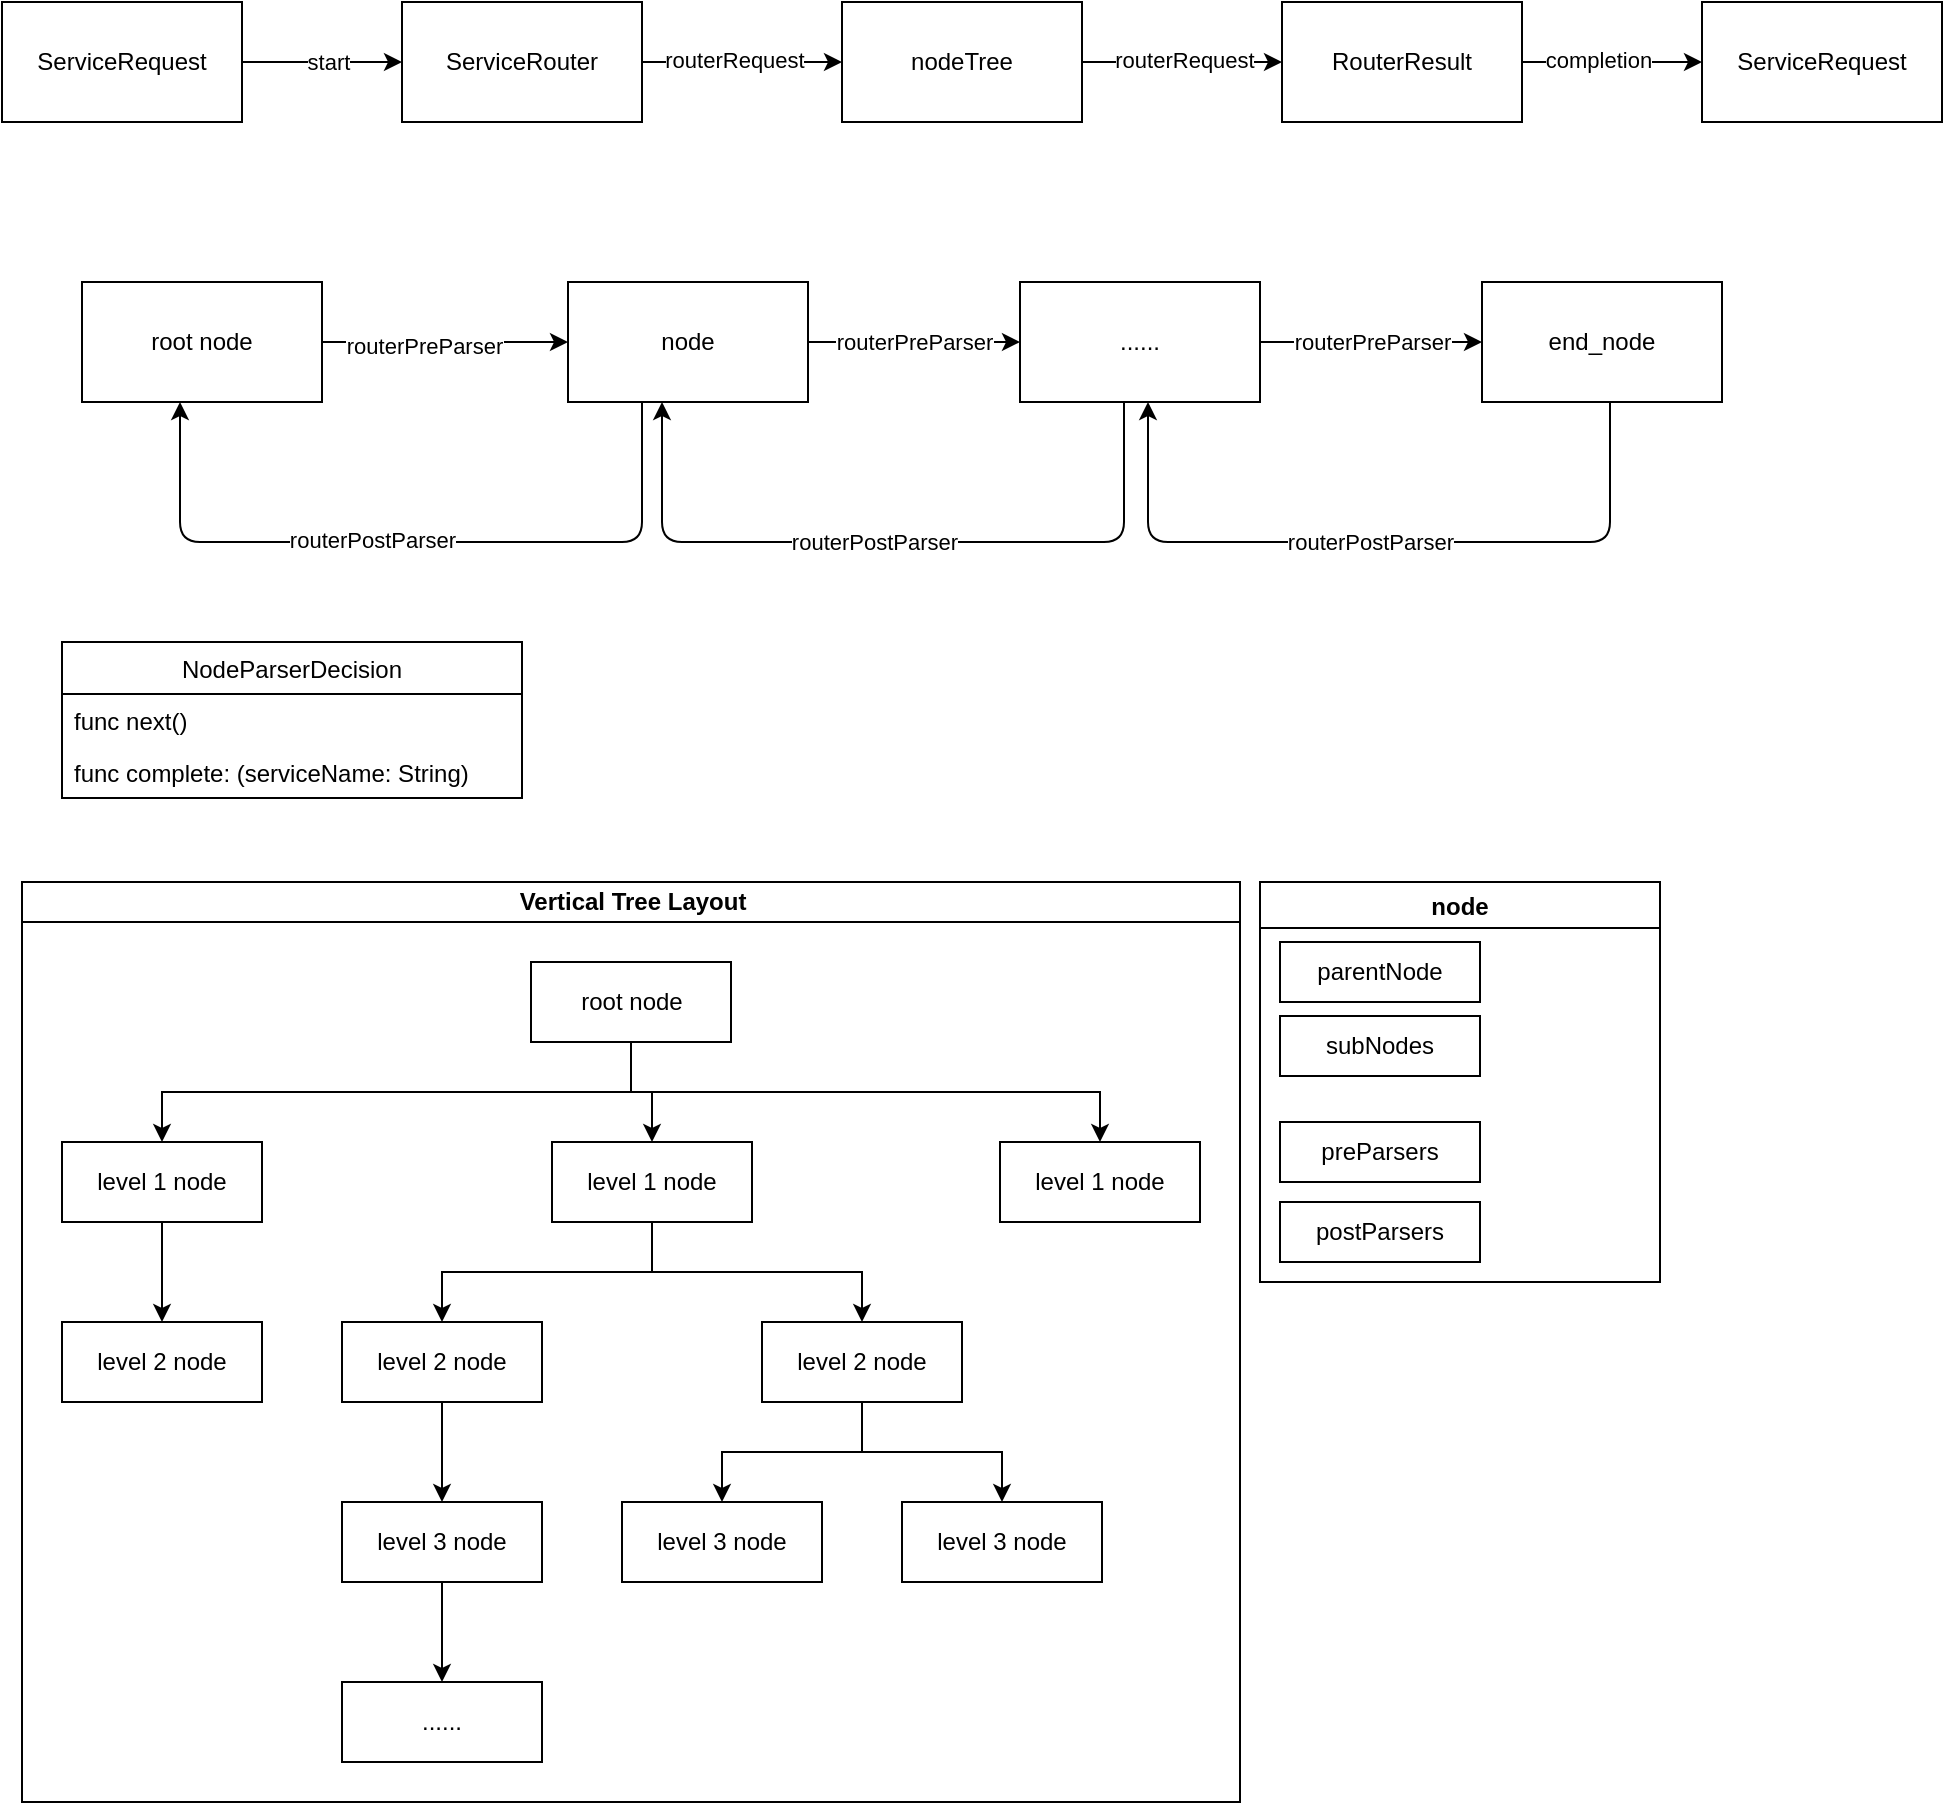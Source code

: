 <mxfile version="14.6.13" type="device"><diagram name="Page-1" id="42789a77-a242-8287-6e28-9cd8cfd52e62"><mxGraphModel dx="1106" dy="727" grid="1" gridSize="10" guides="1" tooltips="1" connect="1" arrows="1" fold="1" page="1" pageScale="1" pageWidth="1654" pageHeight="1169" background="#ffffff" math="0" shadow="0"><root><mxCell id="0"/><mxCell id="1" parent="0"/><mxCell id="EvY69GmajYMV87sN-CE0-36" value="Vertical Tree Layout" style="swimlane;html=1;startSize=20;horizontal=1;childLayout=treeLayout;horizontalTree=0;resizable=0;containerType=tree;" parent="1" vertex="1"><mxGeometry x="190" y="450" width="609" height="460" as="geometry"><mxRectangle x="790" y="110" width="150" height="20" as="alternateBounds"/></mxGeometry></mxCell><mxCell id="EvY69GmajYMV87sN-CE0-37" value="root node" style="whiteSpace=wrap;html=1;" parent="EvY69GmajYMV87sN-CE0-36" vertex="1"><mxGeometry x="254.5" y="40" width="100" height="40" as="geometry"/></mxCell><mxCell id="EvY69GmajYMV87sN-CE0-38" value="level 1 node" style="whiteSpace=wrap;html=1;" parent="EvY69GmajYMV87sN-CE0-36" vertex="1"><mxGeometry x="20" y="130" width="100" height="40" as="geometry"/></mxCell><mxCell id="EvY69GmajYMV87sN-CE0-39" value="" style="edgeStyle=elbowEdgeStyle;elbow=vertical;html=1;rounded=0;" parent="EvY69GmajYMV87sN-CE0-36" source="EvY69GmajYMV87sN-CE0-37" target="EvY69GmajYMV87sN-CE0-38" edge="1"><mxGeometry relative="1" as="geometry"/></mxCell><mxCell id="EvY69GmajYMV87sN-CE0-40" value="level 1 node" style="whiteSpace=wrap;html=1;" parent="EvY69GmajYMV87sN-CE0-36" vertex="1"><mxGeometry x="265" y="130" width="100" height="40" as="geometry"/></mxCell><mxCell id="EvY69GmajYMV87sN-CE0-41" value="" style="edgeStyle=elbowEdgeStyle;elbow=vertical;html=1;rounded=0;" parent="EvY69GmajYMV87sN-CE0-36" source="EvY69GmajYMV87sN-CE0-37" target="EvY69GmajYMV87sN-CE0-40" edge="1"><mxGeometry relative="1" as="geometry"/></mxCell><mxCell id="EvY69GmajYMV87sN-CE0-42" value="" style="edgeStyle=elbowEdgeStyle;elbow=vertical;html=1;rounded=0;" parent="EvY69GmajYMV87sN-CE0-36" source="EvY69GmajYMV87sN-CE0-38" target="EvY69GmajYMV87sN-CE0-43" edge="1"><mxGeometry relative="1" as="geometry"><mxPoint x="517.0" y="190" as="sourcePoint"/></mxGeometry></mxCell><mxCell id="EvY69GmajYMV87sN-CE0-43" value="level 2 node" style="whiteSpace=wrap;html=1;" parent="EvY69GmajYMV87sN-CE0-36" vertex="1"><mxGeometry x="20" y="220" width="100" height="40" as="geometry"/></mxCell><mxCell id="EvY69GmajYMV87sN-CE0-44" value="" style="edgeStyle=elbowEdgeStyle;elbow=vertical;html=1;rounded=0;" parent="EvY69GmajYMV87sN-CE0-36" source="EvY69GmajYMV87sN-CE0-40" target="EvY69GmajYMV87sN-CE0-45" edge="1"><mxGeometry relative="1" as="geometry"><mxPoint x="517.0" y="190" as="sourcePoint"/></mxGeometry></mxCell><mxCell id="EvY69GmajYMV87sN-CE0-45" value="level 2 node" style="whiteSpace=wrap;html=1;" parent="EvY69GmajYMV87sN-CE0-36" vertex="1"><mxGeometry x="160" y="220" width="100" height="40" as="geometry"/></mxCell><mxCell id="EvY69GmajYMV87sN-CE0-46" value="" style="edgeStyle=elbowEdgeStyle;elbow=vertical;html=1;rounded=0;" parent="EvY69GmajYMV87sN-CE0-36" source="EvY69GmajYMV87sN-CE0-37" target="EvY69GmajYMV87sN-CE0-47" edge="1"><mxGeometry relative="1" as="geometry"><mxPoint x="517.0" y="190" as="sourcePoint"/></mxGeometry></mxCell><mxCell id="EvY69GmajYMV87sN-CE0-47" value="level 1 node" style="whiteSpace=wrap;html=1;" parent="EvY69GmajYMV87sN-CE0-36" vertex="1"><mxGeometry x="489" y="130" width="100" height="40" as="geometry"/></mxCell><mxCell id="EvY69GmajYMV87sN-CE0-48" value="" style="edgeStyle=elbowEdgeStyle;elbow=vertical;html=1;rounded=0;" parent="EvY69GmajYMV87sN-CE0-36" source="EvY69GmajYMV87sN-CE0-45" target="EvY69GmajYMV87sN-CE0-49" edge="1"><mxGeometry relative="1" as="geometry"><mxPoint x="657.0" y="280" as="sourcePoint"/></mxGeometry></mxCell><mxCell id="EvY69GmajYMV87sN-CE0-49" value="level 3 node" style="whiteSpace=wrap;html=1;" parent="EvY69GmajYMV87sN-CE0-36" vertex="1"><mxGeometry x="160" y="310" width="100" height="40" as="geometry"/></mxCell><mxCell id="EvY69GmajYMV87sN-CE0-50" value="" style="edgeStyle=elbowEdgeStyle;elbow=vertical;html=1;rounded=0;" parent="EvY69GmajYMV87sN-CE0-36" source="EvY69GmajYMV87sN-CE0-40" target="EvY69GmajYMV87sN-CE0-51" edge="1"><mxGeometry relative="1" as="geometry"><mxPoint x="657.0" y="280" as="sourcePoint"/></mxGeometry></mxCell><mxCell id="EvY69GmajYMV87sN-CE0-51" value="level 2 node" style="whiteSpace=wrap;html=1;" parent="EvY69GmajYMV87sN-CE0-36" vertex="1"><mxGeometry x="370" y="220" width="100" height="40" as="geometry"/></mxCell><mxCell id="EvY69GmajYMV87sN-CE0-52" value="" style="edgeStyle=elbowEdgeStyle;elbow=vertical;html=1;rounded=0;" parent="EvY69GmajYMV87sN-CE0-36" source="EvY69GmajYMV87sN-CE0-49" target="EvY69GmajYMV87sN-CE0-53" edge="1"><mxGeometry relative="1" as="geometry"><mxPoint x="97" y="340" as="sourcePoint"/></mxGeometry></mxCell><mxCell id="EvY69GmajYMV87sN-CE0-53" value="......" style="whiteSpace=wrap;html=1;" parent="EvY69GmajYMV87sN-CE0-36" vertex="1"><mxGeometry x="160" y="400" width="100" height="40" as="geometry"/></mxCell><mxCell id="EvY69GmajYMV87sN-CE0-56" value="" style="edgeStyle=elbowEdgeStyle;elbow=vertical;html=1;rounded=0;" parent="EvY69GmajYMV87sN-CE0-36" source="EvY69GmajYMV87sN-CE0-51" target="EvY69GmajYMV87sN-CE0-57" edge="1"><mxGeometry relative="1" as="geometry"><mxPoint x="167" y="250" as="sourcePoint"/></mxGeometry></mxCell><mxCell id="EvY69GmajYMV87sN-CE0-57" value="level 3 node" style="whiteSpace=wrap;html=1;" parent="EvY69GmajYMV87sN-CE0-36" vertex="1"><mxGeometry x="300" y="310" width="100" height="40" as="geometry"/></mxCell><mxCell id="EvY69GmajYMV87sN-CE0-58" value="" style="edgeStyle=elbowEdgeStyle;elbow=vertical;html=1;rounded=0;" parent="EvY69GmajYMV87sN-CE0-36" source="EvY69GmajYMV87sN-CE0-51" target="EvY69GmajYMV87sN-CE0-59" edge="1"><mxGeometry relative="1" as="geometry"><mxPoint x="237" y="340" as="sourcePoint"/></mxGeometry></mxCell><mxCell id="EvY69GmajYMV87sN-CE0-59" value="level 3 node" style="whiteSpace=wrap;html=1;" parent="EvY69GmajYMV87sN-CE0-36" vertex="1"><mxGeometry x="440" y="310" width="100" height="40" as="geometry"/></mxCell><mxCell id="EvY69GmajYMV87sN-CE0-72" value="node" style="swimlane;" parent="1" vertex="1"><mxGeometry x="809" y="450" width="200" height="200" as="geometry"><mxRectangle x="810" y="560" width="60" height="23" as="alternateBounds"/></mxGeometry></mxCell><mxCell id="EvY69GmajYMV87sN-CE0-77" value="&lt;span&gt;subNodes&lt;/span&gt;" style="whiteSpace=wrap;html=1;" parent="EvY69GmajYMV87sN-CE0-72" vertex="1"><mxGeometry x="10" y="67" width="100" height="30" as="geometry"/></mxCell><mxCell id="EvY69GmajYMV87sN-CE0-78" value="&lt;span&gt;preParsers&lt;/span&gt;" style="whiteSpace=wrap;html=1;" parent="EvY69GmajYMV87sN-CE0-72" vertex="1"><mxGeometry x="10" y="120" width="100" height="30" as="geometry"/></mxCell><mxCell id="EvY69GmajYMV87sN-CE0-79" value="&lt;span&gt;postParsers&lt;/span&gt;" style="whiteSpace=wrap;html=1;" parent="EvY69GmajYMV87sN-CE0-72" vertex="1"><mxGeometry x="10" y="160" width="100" height="30" as="geometry"/></mxCell><mxCell id="EvY69GmajYMV87sN-CE0-76" value="parentNode" style="whiteSpace=wrap;html=1;" parent="EvY69GmajYMV87sN-CE0-72" vertex="1"><mxGeometry x="10" y="30" width="100" height="30" as="geometry"/></mxCell><mxCell id="I1bfeZkibJm51Td9tPxt-39" value="" style="edgeStyle=orthogonalEdgeStyle;rounded=0;orthogonalLoop=1;jettySize=auto;html=1;" parent="1" source="I1bfeZkibJm51Td9tPxt-41" target="I1bfeZkibJm51Td9tPxt-44" edge="1"><mxGeometry relative="1" as="geometry"/></mxCell><mxCell id="I1bfeZkibJm51Td9tPxt-40" value="start" style="edgeLabel;html=1;align=center;verticalAlign=middle;resizable=0;points=[];" parent="I1bfeZkibJm51Td9tPxt-39" vertex="1" connectable="0"><mxGeometry x="0.06" relative="1" as="geometry"><mxPoint as="offset"/></mxGeometry></mxCell><mxCell id="I1bfeZkibJm51Td9tPxt-41" value="ServiceRequest" style="rounded=0;whiteSpace=wrap;html=1;" parent="1" vertex="1"><mxGeometry x="180" y="10" width="120" height="60" as="geometry"/></mxCell><mxCell id="I1bfeZkibJm51Td9tPxt-42" value="" style="edgeStyle=orthogonalEdgeStyle;rounded=0;orthogonalLoop=1;jettySize=auto;html=1;" parent="1" source="I1bfeZkibJm51Td9tPxt-44" target="I1bfeZkibJm51Td9tPxt-47" edge="1"><mxGeometry relative="1" as="geometry"/></mxCell><mxCell id="I1bfeZkibJm51Td9tPxt-43" value="routerRequest" style="edgeLabel;html=1;align=center;verticalAlign=middle;resizable=0;points=[];" parent="I1bfeZkibJm51Td9tPxt-42" vertex="1" connectable="0"><mxGeometry x="-0.08" y="1" relative="1" as="geometry"><mxPoint as="offset"/></mxGeometry></mxCell><mxCell id="I1bfeZkibJm51Td9tPxt-44" value="ServiceRouter" style="rounded=0;whiteSpace=wrap;html=1;" parent="1" vertex="1"><mxGeometry x="380" y="10" width="120" height="60" as="geometry"/></mxCell><mxCell id="I1bfeZkibJm51Td9tPxt-45" value="" style="edgeStyle=orthogonalEdgeStyle;rounded=0;orthogonalLoop=1;jettySize=auto;html=1;" parent="1" source="I1bfeZkibJm51Td9tPxt-47" target="I1bfeZkibJm51Td9tPxt-50" edge="1"><mxGeometry relative="1" as="geometry"/></mxCell><mxCell id="I1bfeZkibJm51Td9tPxt-46" value="routerRequest" style="edgeLabel;html=1;align=center;verticalAlign=middle;resizable=0;points=[];" parent="I1bfeZkibJm51Td9tPxt-45" vertex="1" connectable="0"><mxGeometry x="0.014" y="1" relative="1" as="geometry"><mxPoint as="offset"/></mxGeometry></mxCell><mxCell id="I1bfeZkibJm51Td9tPxt-47" value="nodeTree" style="rounded=0;whiteSpace=wrap;html=1;" parent="1" vertex="1"><mxGeometry x="600" y="10" width="120" height="60" as="geometry"/></mxCell><mxCell id="I1bfeZkibJm51Td9tPxt-48" value="" style="edgeStyle=orthogonalEdgeStyle;rounded=0;orthogonalLoop=1;jettySize=auto;html=1;" parent="1" source="I1bfeZkibJm51Td9tPxt-50" target="I1bfeZkibJm51Td9tPxt-51" edge="1"><mxGeometry relative="1" as="geometry"/></mxCell><mxCell id="I1bfeZkibJm51Td9tPxt-49" value="completion" style="edgeLabel;html=1;align=center;verticalAlign=middle;resizable=0;points=[];" parent="I1bfeZkibJm51Td9tPxt-48" vertex="1" connectable="0"><mxGeometry x="-0.171" y="1" relative="1" as="geometry"><mxPoint as="offset"/></mxGeometry></mxCell><mxCell id="I1bfeZkibJm51Td9tPxt-50" value="RouterResult" style="rounded=0;whiteSpace=wrap;html=1;" parent="1" vertex="1"><mxGeometry x="820" y="10" width="120" height="60" as="geometry"/></mxCell><mxCell id="I1bfeZkibJm51Td9tPxt-51" value="ServiceRequest" style="rounded=0;whiteSpace=wrap;html=1;" parent="1" vertex="1"><mxGeometry x="1030" y="10" width="120" height="60" as="geometry"/></mxCell><mxCell id="I1bfeZkibJm51Td9tPxt-55" value="" style="edgeStyle=orthogonalEdgeStyle;rounded=0;orthogonalLoop=1;jettySize=auto;html=1;" parent="1" source="I1bfeZkibJm51Td9tPxt-53" target="I1bfeZkibJm51Td9tPxt-54" edge="1"><mxGeometry relative="1" as="geometry"/></mxCell><mxCell id="I1bfeZkibJm51Td9tPxt-56" value="routerPreParser" style="edgeLabel;html=1;align=center;verticalAlign=middle;resizable=0;points=[];" parent="I1bfeZkibJm51Td9tPxt-55" vertex="1" connectable="0"><mxGeometry x="-0.175" y="-2" relative="1" as="geometry"><mxPoint as="offset"/></mxGeometry></mxCell><mxCell id="I1bfeZkibJm51Td9tPxt-53" value="root node&lt;div&gt;&lt;/div&gt;" style="rounded=0;whiteSpace=wrap;html=1;align=center;" parent="1" vertex="1"><mxGeometry x="220" y="150" width="120" height="60" as="geometry"/></mxCell><mxCell id="I1bfeZkibJm51Td9tPxt-59" value="routerPreParser" style="edgeStyle=orthogonalEdgeStyle;rounded=0;orthogonalLoop=1;jettySize=auto;html=1;" parent="1" source="I1bfeZkibJm51Td9tPxt-54" target="I1bfeZkibJm51Td9tPxt-58" edge="1"><mxGeometry relative="1" as="geometry"/></mxCell><mxCell id="I1bfeZkibJm51Td9tPxt-54" value="node&lt;br&gt;&lt;div&gt;&lt;/div&gt;" style="rounded=0;whiteSpace=wrap;html=1;align=center;" parent="1" vertex="1"><mxGeometry x="463" y="150" width="120" height="60" as="geometry"/></mxCell><mxCell id="I1bfeZkibJm51Td9tPxt-61" value="routerPreParser" style="edgeStyle=orthogonalEdgeStyle;rounded=0;orthogonalLoop=1;jettySize=auto;html=1;" parent="1" source="I1bfeZkibJm51Td9tPxt-58" target="I1bfeZkibJm51Td9tPxt-60" edge="1"><mxGeometry relative="1" as="geometry"/></mxCell><mxCell id="I1bfeZkibJm51Td9tPxt-58" value="......&lt;br&gt;&lt;div&gt;&lt;/div&gt;" style="rounded=0;whiteSpace=wrap;html=1;align=center;" parent="1" vertex="1"><mxGeometry x="689" y="150" width="120" height="60" as="geometry"/></mxCell><mxCell id="I1bfeZkibJm51Td9tPxt-60" value="end_node&lt;br&gt;&lt;div&gt;&lt;/div&gt;" style="rounded=0;whiteSpace=wrap;html=1;align=center;" parent="1" vertex="1"><mxGeometry x="920" y="150" width="120" height="60" as="geometry"/></mxCell><mxCell id="I1bfeZkibJm51Td9tPxt-64" value="" style="endArrow=classic;html=1;exitX=0.5;exitY=1;exitDx=0;exitDy=0;entryX=0.5;entryY=1;entryDx=0;entryDy=0;" parent="1" edge="1"><mxGeometry width="50" height="50" relative="1" as="geometry"><mxPoint x="984.0" y="210" as="sourcePoint"/><mxPoint x="753" y="210" as="targetPoint"/><Array as="points"><mxPoint x="984" y="280"/><mxPoint x="753" y="280"/></Array></mxGeometry></mxCell><mxCell id="I1bfeZkibJm51Td9tPxt-67" value="routerPostParser" style="edgeLabel;html=1;align=center;verticalAlign=middle;resizable=0;points=[];" parent="I1bfeZkibJm51Td9tPxt-64" vertex="1" connectable="0"><mxGeometry x="0.025" relative="1" as="geometry"><mxPoint as="offset"/></mxGeometry></mxCell><mxCell id="I1bfeZkibJm51Td9tPxt-65" value="" style="endArrow=classic;html=1;exitX=0.5;exitY=1;exitDx=0;exitDy=0;entryX=0.5;entryY=1;entryDx=0;entryDy=0;" parent="1" edge="1"><mxGeometry width="50" height="50" relative="1" as="geometry"><mxPoint x="741.0" y="210" as="sourcePoint"/><mxPoint x="510" y="210" as="targetPoint"/><Array as="points"><mxPoint x="741" y="280"/><mxPoint x="510" y="280"/></Array></mxGeometry></mxCell><mxCell id="I1bfeZkibJm51Td9tPxt-68" value="routerPostParser" style="edgeLabel;html=1;align=center;verticalAlign=middle;resizable=0;points=[];" parent="I1bfeZkibJm51Td9tPxt-65" vertex="1" connectable="0"><mxGeometry x="0.054" relative="1" as="geometry"><mxPoint as="offset"/></mxGeometry></mxCell><mxCell id="I1bfeZkibJm51Td9tPxt-66" value="" style="endArrow=classic;html=1;exitX=0.5;exitY=1;exitDx=0;exitDy=0;entryX=0.5;entryY=1;entryDx=0;entryDy=0;" parent="1" edge="1"><mxGeometry width="50" height="50" relative="1" as="geometry"><mxPoint x="500.0" y="210" as="sourcePoint"/><mxPoint x="269" y="210" as="targetPoint"/><Array as="points"><mxPoint x="500" y="280"/><mxPoint x="269" y="280"/></Array></mxGeometry></mxCell><mxCell id="I1bfeZkibJm51Td9tPxt-69" value="routerPostParser" style="edgeLabel;html=1;align=center;verticalAlign=middle;resizable=0;points=[];" parent="I1bfeZkibJm51Td9tPxt-66" vertex="1" connectable="0"><mxGeometry x="0.107" y="-1" relative="1" as="geometry"><mxPoint as="offset"/></mxGeometry></mxCell><mxCell id="I1bfeZkibJm51Td9tPxt-70" value="NodeParserDecision" style="swimlane;fontStyle=0;childLayout=stackLayout;horizontal=1;startSize=26;fillColor=none;horizontalStack=0;resizeParent=1;resizeParentMax=0;resizeLast=0;collapsible=1;marginBottom=0;align=center;" parent="1" vertex="1"><mxGeometry x="210" y="330" width="230" height="78" as="geometry"/></mxCell><mxCell id="I1bfeZkibJm51Td9tPxt-71" value="func next()" style="text;strokeColor=none;fillColor=none;align=left;verticalAlign=top;spacingLeft=4;spacingRight=4;overflow=hidden;rotatable=0;points=[[0,0.5],[1,0.5]];portConstraint=eastwest;" parent="I1bfeZkibJm51Td9tPxt-70" vertex="1"><mxGeometry y="26" width="230" height="26" as="geometry"/></mxCell><mxCell id="I1bfeZkibJm51Td9tPxt-73" value="func complete: (serviceName: String) " style="text;strokeColor=none;fillColor=none;align=left;verticalAlign=top;spacingLeft=4;spacingRight=4;overflow=hidden;rotatable=0;points=[[0,0.5],[1,0.5]];portConstraint=eastwest;" parent="I1bfeZkibJm51Td9tPxt-70" vertex="1"><mxGeometry y="52" width="230" height="26" as="geometry"/></mxCell></root></mxGraphModel></diagram></mxfile>